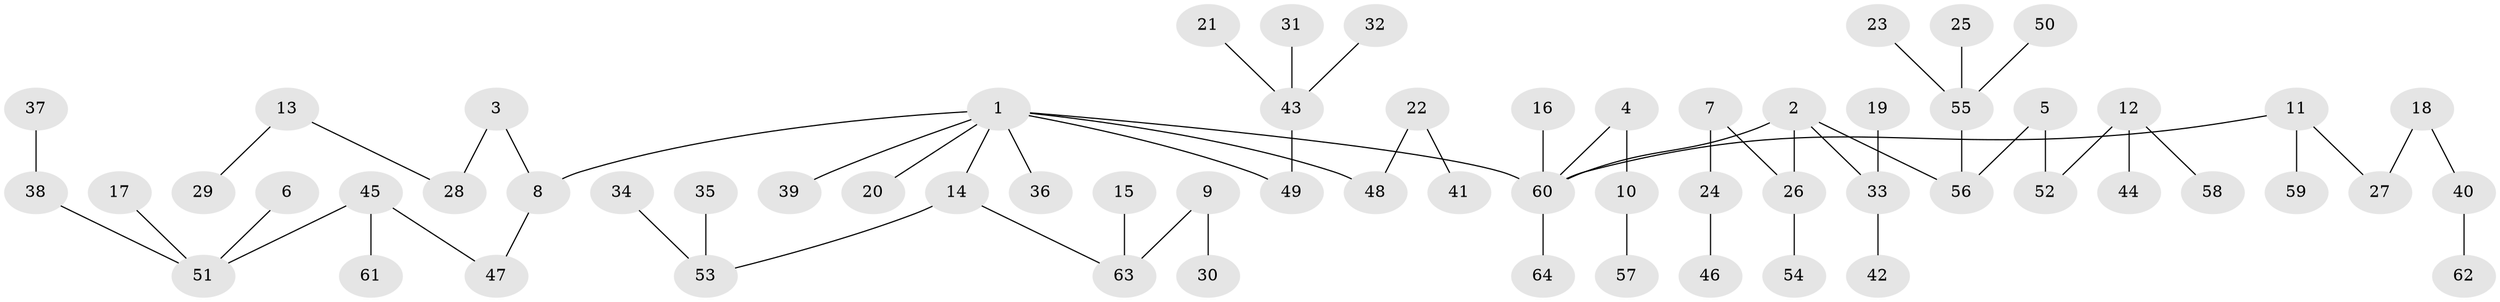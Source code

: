 // original degree distribution, {5: 0.0546875, 8: 0.0078125, 2: 0.2578125, 4: 0.0546875, 3: 0.125, 6: 0.0078125, 1: 0.4921875}
// Generated by graph-tools (version 1.1) at 2025/02/03/09/25 03:02:31]
// undirected, 64 vertices, 63 edges
graph export_dot {
graph [start="1"]
  node [color=gray90,style=filled];
  1;
  2;
  3;
  4;
  5;
  6;
  7;
  8;
  9;
  10;
  11;
  12;
  13;
  14;
  15;
  16;
  17;
  18;
  19;
  20;
  21;
  22;
  23;
  24;
  25;
  26;
  27;
  28;
  29;
  30;
  31;
  32;
  33;
  34;
  35;
  36;
  37;
  38;
  39;
  40;
  41;
  42;
  43;
  44;
  45;
  46;
  47;
  48;
  49;
  50;
  51;
  52;
  53;
  54;
  55;
  56;
  57;
  58;
  59;
  60;
  61;
  62;
  63;
  64;
  1 -- 8 [weight=1.0];
  1 -- 14 [weight=1.0];
  1 -- 20 [weight=1.0];
  1 -- 36 [weight=1.0];
  1 -- 39 [weight=1.0];
  1 -- 48 [weight=1.0];
  1 -- 49 [weight=1.0];
  1 -- 60 [weight=1.0];
  2 -- 26 [weight=1.0];
  2 -- 33 [weight=1.0];
  2 -- 56 [weight=1.0];
  2 -- 60 [weight=1.0];
  3 -- 8 [weight=1.0];
  3 -- 28 [weight=1.0];
  4 -- 10 [weight=1.0];
  4 -- 60 [weight=1.0];
  5 -- 52 [weight=1.0];
  5 -- 56 [weight=1.0];
  6 -- 51 [weight=1.0];
  7 -- 24 [weight=1.0];
  7 -- 26 [weight=1.0];
  8 -- 47 [weight=1.0];
  9 -- 30 [weight=1.0];
  9 -- 63 [weight=1.0];
  10 -- 57 [weight=1.0];
  11 -- 27 [weight=1.0];
  11 -- 59 [weight=1.0];
  11 -- 60 [weight=1.0];
  12 -- 44 [weight=1.0];
  12 -- 52 [weight=1.0];
  12 -- 58 [weight=1.0];
  13 -- 28 [weight=1.0];
  13 -- 29 [weight=1.0];
  14 -- 53 [weight=1.0];
  14 -- 63 [weight=1.0];
  15 -- 63 [weight=1.0];
  16 -- 60 [weight=1.0];
  17 -- 51 [weight=1.0];
  18 -- 27 [weight=1.0];
  18 -- 40 [weight=1.0];
  19 -- 33 [weight=1.0];
  21 -- 43 [weight=1.0];
  22 -- 41 [weight=1.0];
  22 -- 48 [weight=1.0];
  23 -- 55 [weight=1.0];
  24 -- 46 [weight=1.0];
  25 -- 55 [weight=1.0];
  26 -- 54 [weight=1.0];
  31 -- 43 [weight=1.0];
  32 -- 43 [weight=1.0];
  33 -- 42 [weight=1.0];
  34 -- 53 [weight=1.0];
  35 -- 53 [weight=1.0];
  37 -- 38 [weight=1.0];
  38 -- 51 [weight=1.0];
  40 -- 62 [weight=1.0];
  43 -- 49 [weight=1.0];
  45 -- 47 [weight=1.0];
  45 -- 51 [weight=1.0];
  45 -- 61 [weight=1.0];
  50 -- 55 [weight=1.0];
  55 -- 56 [weight=1.0];
  60 -- 64 [weight=1.0];
}
